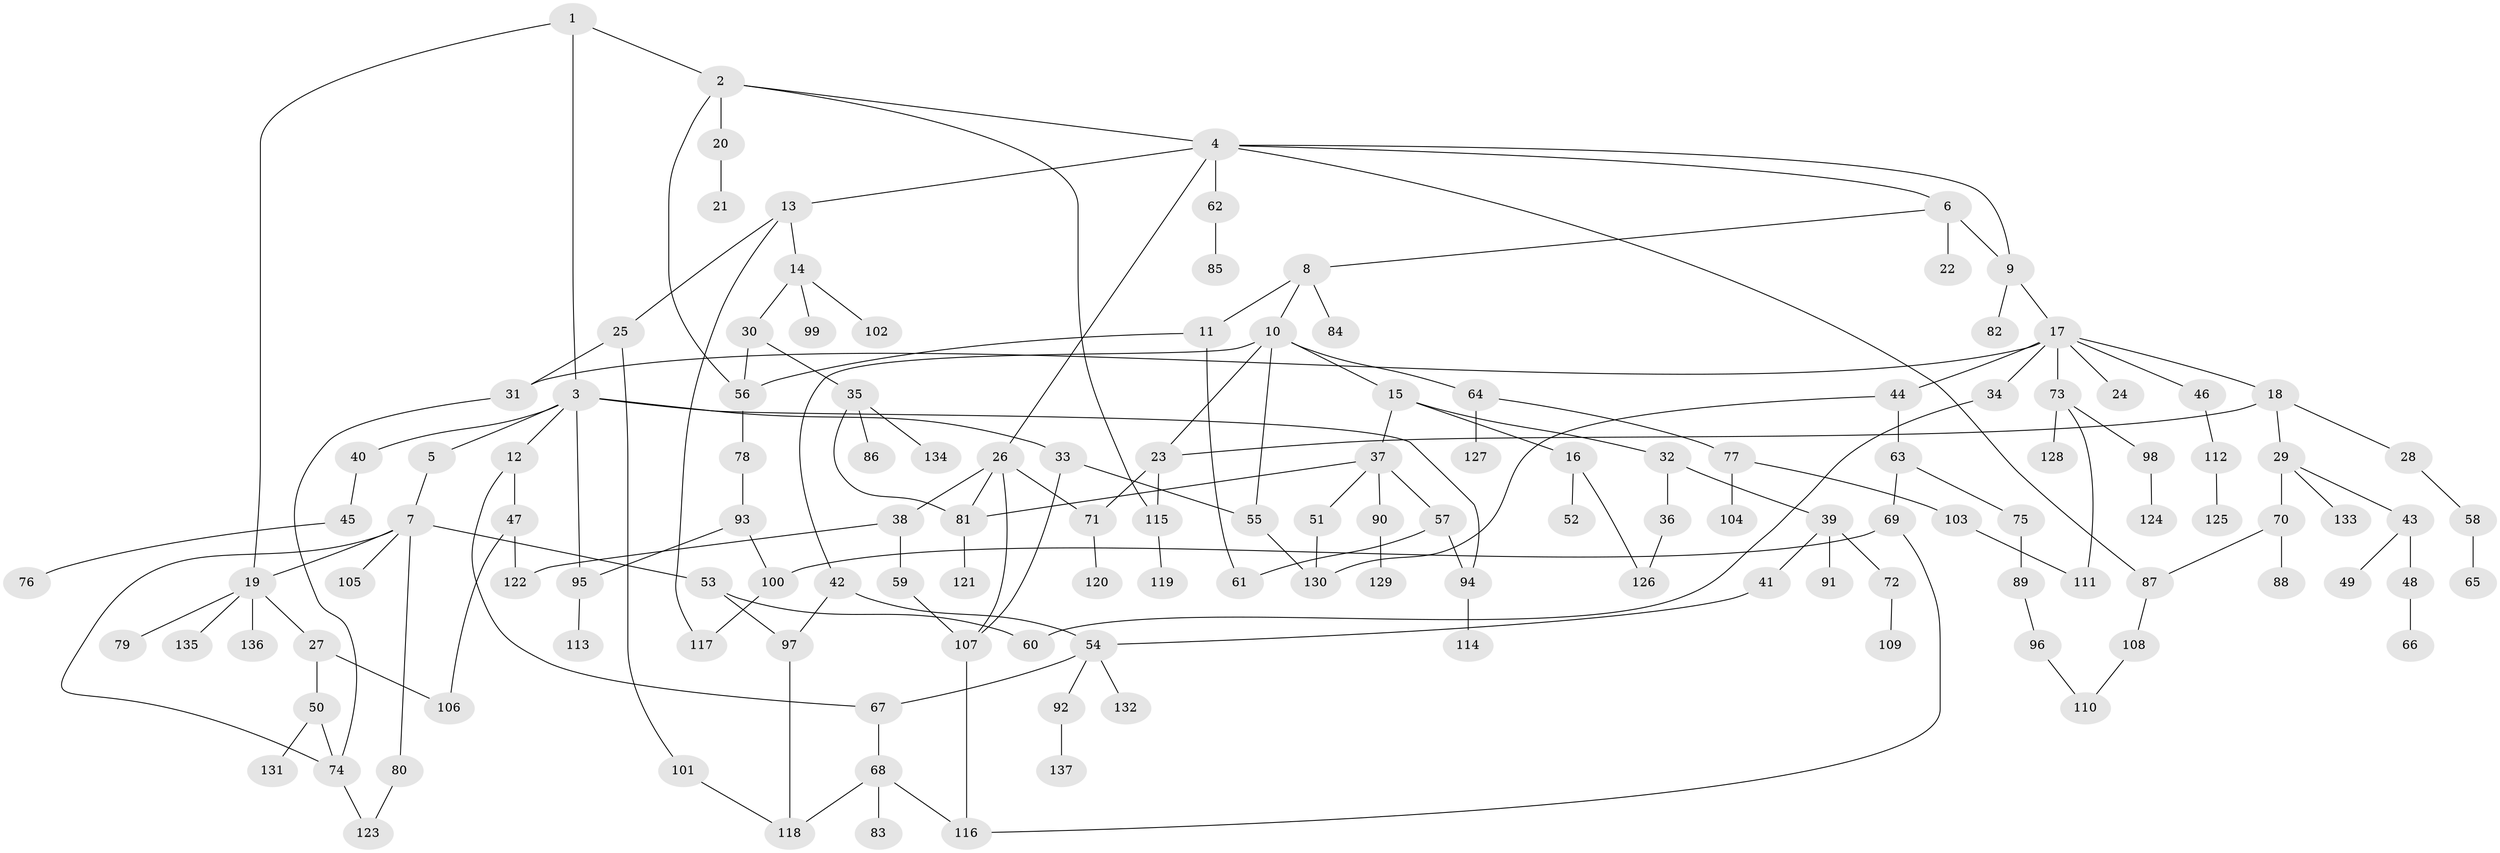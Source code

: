 // coarse degree distribution, {4: 0.042105263157894736, 1: 0.37894736842105264, 2: 0.3157894736842105, 3: 0.17894736842105263, 9: 0.010526315789473684, 19: 0.010526315789473684, 5: 0.021052631578947368, 6: 0.010526315789473684, 13: 0.010526315789473684, 8: 0.010526315789473684, 10: 0.010526315789473684}
// Generated by graph-tools (version 1.1) at 2025/44/03/04/25 21:44:32]
// undirected, 137 vertices, 173 edges
graph export_dot {
graph [start="1"]
  node [color=gray90,style=filled];
  1;
  2;
  3;
  4;
  5;
  6;
  7;
  8;
  9;
  10;
  11;
  12;
  13;
  14;
  15;
  16;
  17;
  18;
  19;
  20;
  21;
  22;
  23;
  24;
  25;
  26;
  27;
  28;
  29;
  30;
  31;
  32;
  33;
  34;
  35;
  36;
  37;
  38;
  39;
  40;
  41;
  42;
  43;
  44;
  45;
  46;
  47;
  48;
  49;
  50;
  51;
  52;
  53;
  54;
  55;
  56;
  57;
  58;
  59;
  60;
  61;
  62;
  63;
  64;
  65;
  66;
  67;
  68;
  69;
  70;
  71;
  72;
  73;
  74;
  75;
  76;
  77;
  78;
  79;
  80;
  81;
  82;
  83;
  84;
  85;
  86;
  87;
  88;
  89;
  90;
  91;
  92;
  93;
  94;
  95;
  96;
  97;
  98;
  99;
  100;
  101;
  102;
  103;
  104;
  105;
  106;
  107;
  108;
  109;
  110;
  111;
  112;
  113;
  114;
  115;
  116;
  117;
  118;
  119;
  120;
  121;
  122;
  123;
  124;
  125;
  126;
  127;
  128;
  129;
  130;
  131;
  132;
  133;
  134;
  135;
  136;
  137;
  1 -- 2;
  1 -- 3;
  1 -- 19;
  2 -- 4;
  2 -- 20;
  2 -- 115;
  2 -- 56;
  3 -- 5;
  3 -- 12;
  3 -- 33;
  3 -- 40;
  3 -- 94;
  3 -- 95;
  4 -- 6;
  4 -- 9;
  4 -- 13;
  4 -- 26;
  4 -- 62;
  4 -- 87;
  5 -- 7;
  6 -- 8;
  6 -- 22;
  6 -- 9;
  7 -- 53;
  7 -- 74;
  7 -- 80;
  7 -- 105;
  7 -- 19;
  8 -- 10;
  8 -- 11;
  8 -- 84;
  9 -- 17;
  9 -- 82;
  10 -- 15;
  10 -- 42;
  10 -- 55;
  10 -- 64;
  10 -- 23;
  11 -- 61;
  11 -- 56;
  12 -- 47;
  12 -- 67;
  13 -- 14;
  13 -- 25;
  13 -- 117;
  14 -- 30;
  14 -- 99;
  14 -- 102;
  15 -- 16;
  15 -- 32;
  15 -- 37;
  16 -- 52;
  16 -- 126;
  17 -- 18;
  17 -- 24;
  17 -- 34;
  17 -- 44;
  17 -- 46;
  17 -- 73;
  17 -- 31;
  18 -- 23;
  18 -- 28;
  18 -- 29;
  19 -- 27;
  19 -- 79;
  19 -- 135;
  19 -- 136;
  20 -- 21;
  23 -- 71;
  23 -- 115;
  25 -- 31;
  25 -- 101;
  26 -- 38;
  26 -- 71;
  26 -- 81;
  26 -- 107;
  27 -- 50;
  27 -- 106;
  28 -- 58;
  29 -- 43;
  29 -- 70;
  29 -- 133;
  30 -- 35;
  30 -- 56;
  31 -- 74;
  32 -- 36;
  32 -- 39;
  33 -- 107;
  33 -- 55;
  34 -- 60;
  35 -- 81;
  35 -- 86;
  35 -- 134;
  36 -- 126;
  37 -- 51;
  37 -- 57;
  37 -- 90;
  37 -- 81;
  38 -- 59;
  38 -- 122;
  39 -- 41;
  39 -- 72;
  39 -- 91;
  40 -- 45;
  41 -- 54;
  42 -- 97;
  42 -- 54;
  43 -- 48;
  43 -- 49;
  44 -- 63;
  44 -- 130;
  45 -- 76;
  46 -- 112;
  47 -- 122;
  47 -- 106;
  48 -- 66;
  50 -- 131;
  50 -- 74;
  51 -- 130;
  53 -- 60;
  53 -- 97;
  54 -- 67;
  54 -- 92;
  54 -- 132;
  55 -- 130;
  56 -- 78;
  57 -- 61;
  57 -- 94;
  58 -- 65;
  59 -- 107;
  62 -- 85;
  63 -- 69;
  63 -- 75;
  64 -- 77;
  64 -- 127;
  67 -- 68;
  68 -- 83;
  68 -- 116;
  68 -- 118;
  69 -- 100;
  69 -- 116;
  70 -- 88;
  70 -- 87;
  71 -- 120;
  72 -- 109;
  73 -- 98;
  73 -- 128;
  73 -- 111;
  74 -- 123;
  75 -- 89;
  77 -- 103;
  77 -- 104;
  78 -- 93;
  80 -- 123;
  81 -- 121;
  87 -- 108;
  89 -- 96;
  90 -- 129;
  92 -- 137;
  93 -- 100;
  93 -- 95;
  94 -- 114;
  95 -- 113;
  96 -- 110;
  97 -- 118;
  98 -- 124;
  100 -- 117;
  101 -- 118;
  103 -- 111;
  107 -- 116;
  108 -- 110;
  112 -- 125;
  115 -- 119;
}

